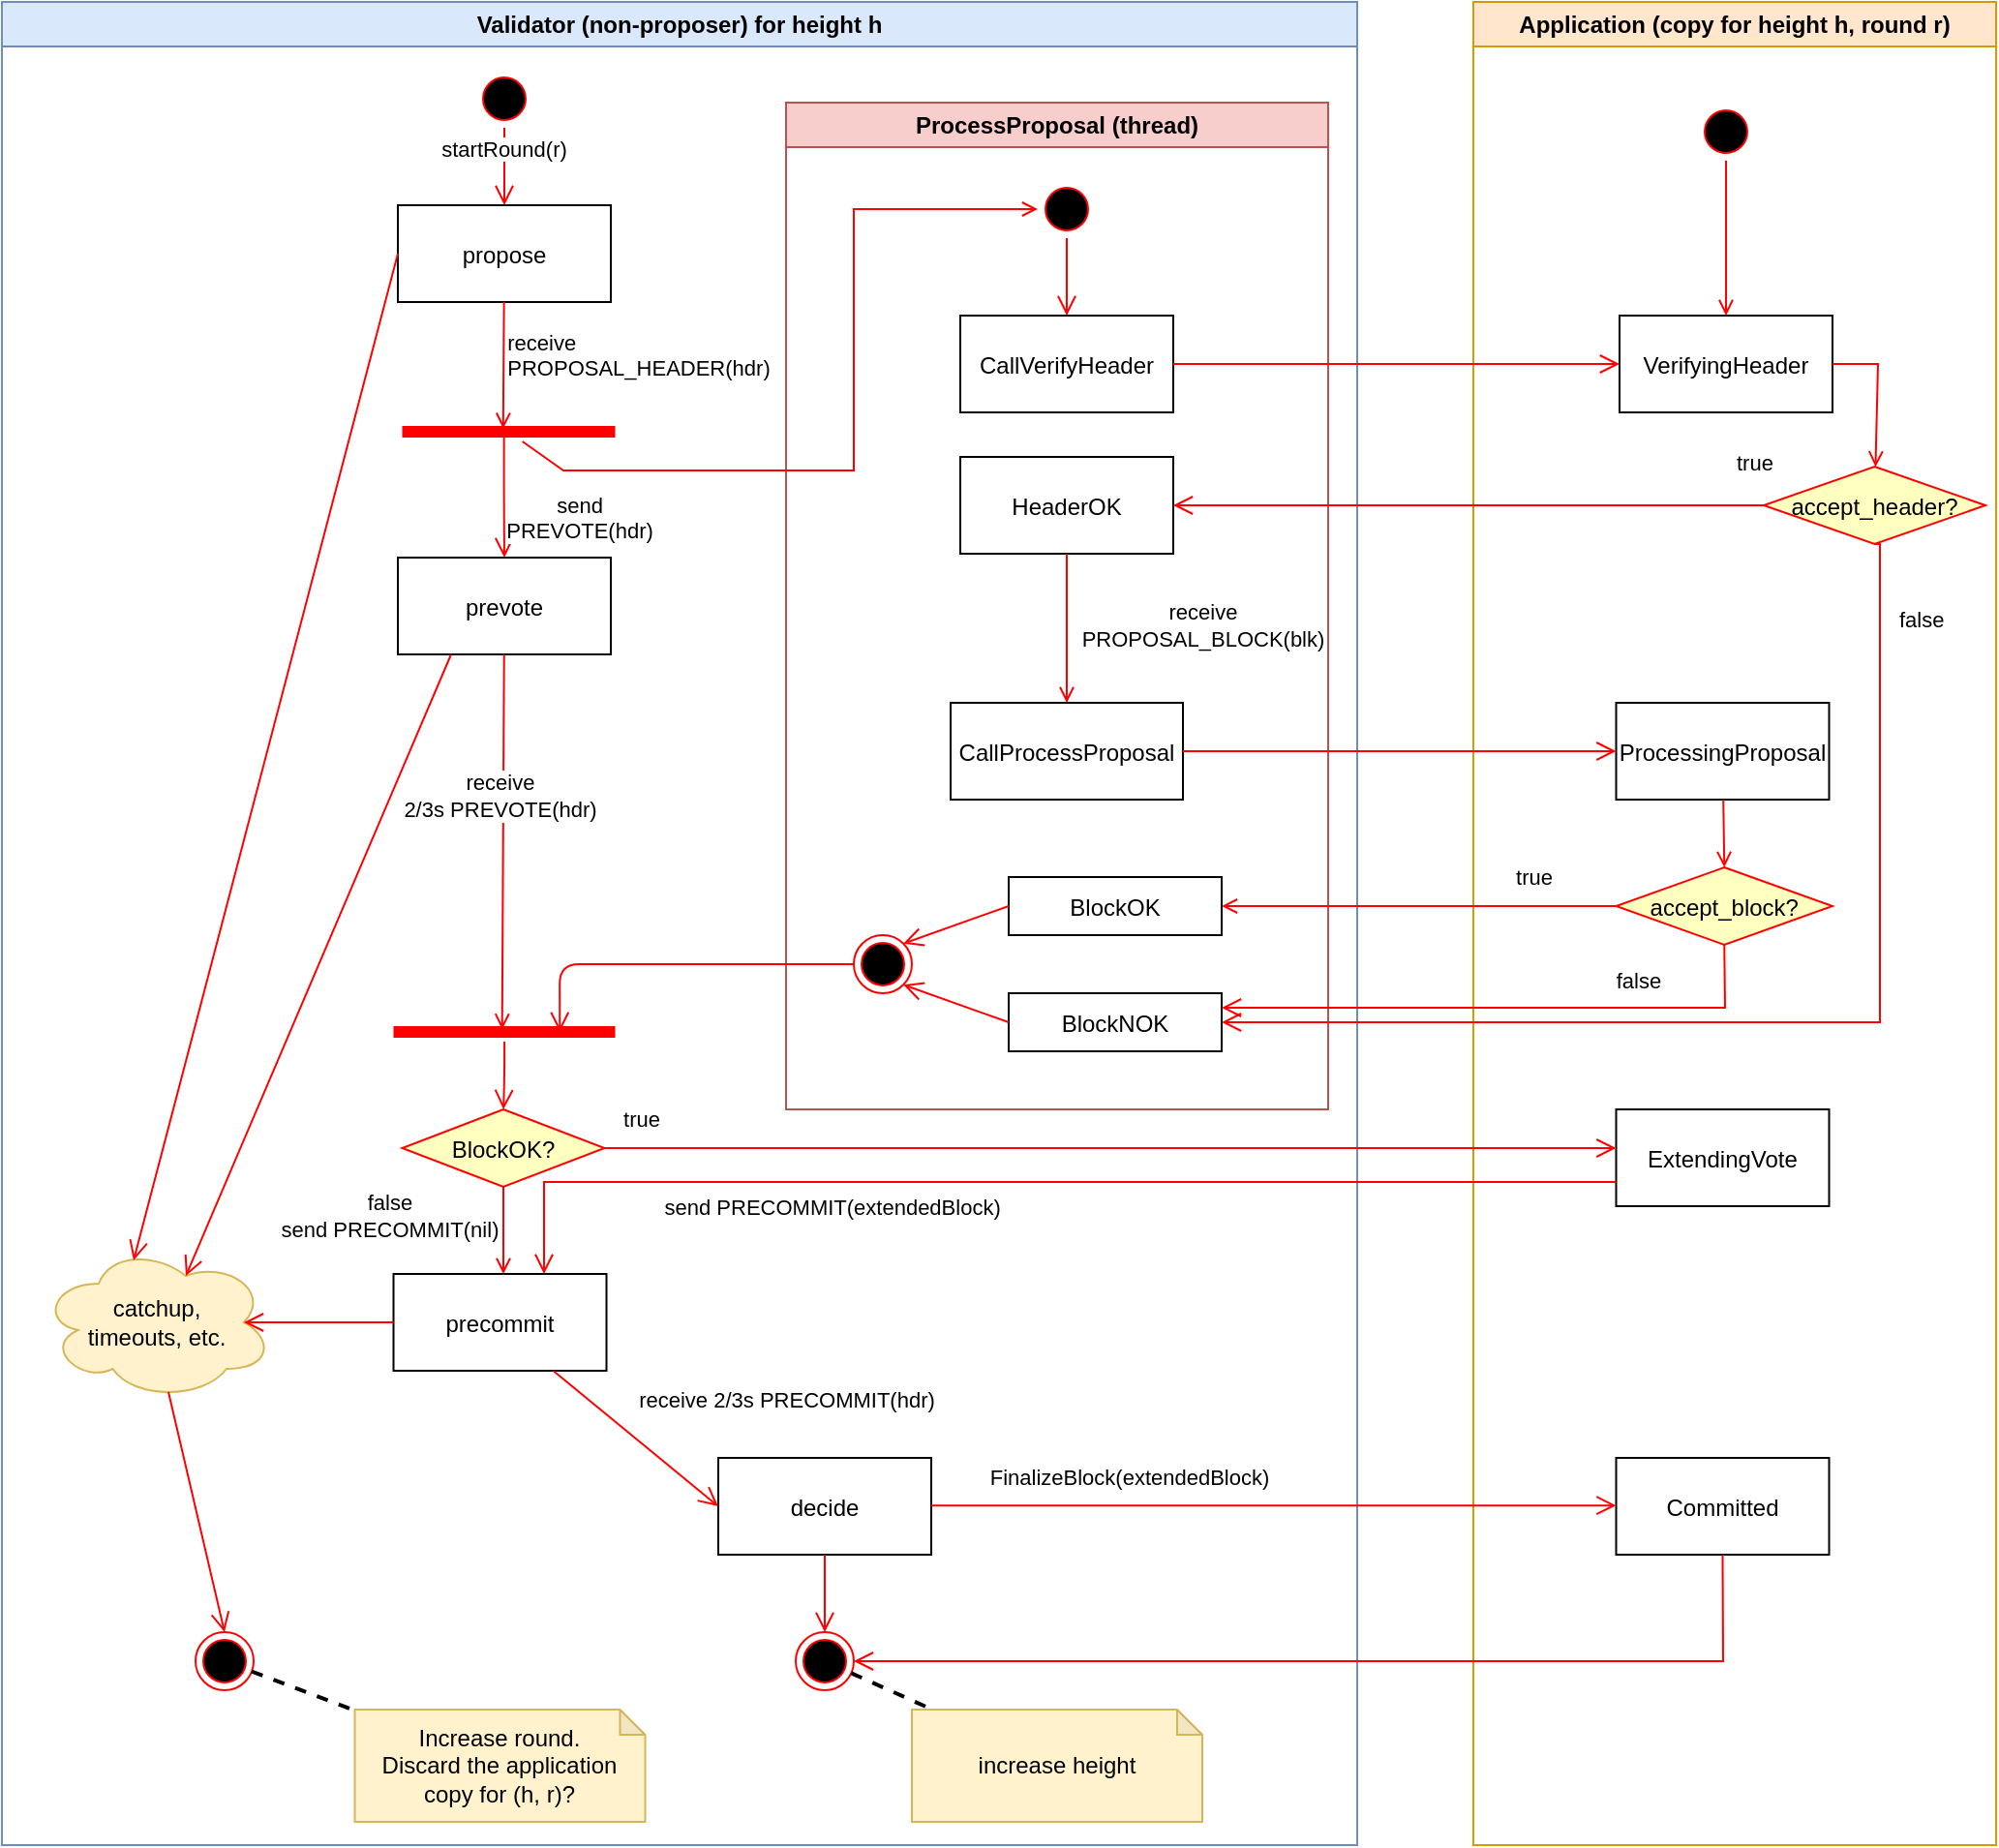 <mxfile version="14.1.8" type="device"><diagram name="Page-1" id="e7e014a7-5840-1c2e-5031-d8a46d1fe8dd"><mxGraphModel dx="788" dy="560" grid="1" gridSize="10" guides="1" tooltips="1" connect="1" arrows="1" fold="1" page="1" pageScale="1" pageWidth="1169" pageHeight="826" background="#ffffff" math="0" shadow="0"><root><mxCell id="0"/><mxCell id="1" parent="0"/><mxCell id="2" value="Validator (non-proposer) for height h" style="swimlane;whiteSpace=wrap;fillColor=#dae8fc;strokeColor=#6c8ebf;" parent="1" vertex="1"><mxGeometry x="40" y="128" width="700" height="952" as="geometry"/></mxCell><mxCell id="5" value="" style="ellipse;shape=startState;fillColor=#000000;strokeColor=#ff0000;" parent="2" vertex="1"><mxGeometry x="244.5" y="35" width="30" height="30" as="geometry"/></mxCell><mxCell id="6" value="startRound(r)" style="edgeStyle=elbowEdgeStyle;elbow=vertical;verticalAlign=bottom;endArrow=open;endSize=8;strokeColor=#FF0000;endFill=1;rounded=0" parent="2" source="5" target="7" edge="1"><mxGeometry x="244.5" y="35" as="geometry"><mxPoint x="259.5" y="105" as="targetPoint"/></mxGeometry></mxCell><mxCell id="7" value="propose" style="" parent="2" vertex="1"><mxGeometry x="204.5" y="105" width="110" height="50" as="geometry"/></mxCell><mxCell id="8" value="prevote" style="" parent="2" vertex="1"><mxGeometry x="204.5" y="287" width="110" height="50" as="geometry"/></mxCell><mxCell id="9" value="receive&#10;PROPOSAL_HEADER(hdr)" style="endArrow=open;strokeColor=#FF0000;endFill=1;rounded=0;entryX=0.474;entryY=0.34;entryDx=0;entryDy=0;entryPerimeter=0;align=left;" parent="2" source="7" target="e1XZF3cjZb3njEDGDdDx-41" edge="1"><mxGeometry x="-0.174" relative="1" as="geometry"><mxPoint x="259" y="177" as="targetPoint"/><mxPoint as="offset"/></mxGeometry></mxCell><mxCell id="10" value="precommit" style="" parent="2" vertex="1"><mxGeometry x="202.25" y="657" width="110" height="50" as="geometry"/></mxCell><mxCell id="11" value="" style="endArrow=open;strokeColor=#FF0000;endFill=1;rounded=0;entryX=0.49;entryY=0.372;entryDx=0;entryDy=0;entryPerimeter=0;" parent="2" source="8" target="e1XZF3cjZb3njEDGDdDx-43" edge="1"><mxGeometry relative="1" as="geometry"><mxPoint x="260" y="532" as="targetPoint"/></mxGeometry></mxCell><mxCell id="e1XZF3cjZb3njEDGDdDx-45" value="receive&lt;br&gt;2/3s PREVOTE(hdr)" style="edgeLabel;html=1;align=center;verticalAlign=middle;resizable=0;points=[];" vertex="1" connectable="0" parent="11"><mxGeometry x="-0.254" y="-2" relative="1" as="geometry"><mxPoint as="offset"/></mxGeometry></mxCell><mxCell id="e1XZF3cjZb3njEDGDdDx-41" value="" style="shape=line;html=1;strokeWidth=6;strokeColor=#ff0000;" vertex="1" parent="2"><mxGeometry x="206.75" y="217" width="110" height="10" as="geometry"/></mxCell><mxCell id="e1XZF3cjZb3njEDGDdDx-42" value="send&lt;br&gt;PREVOTE(hdr)" style="edgeStyle=orthogonalEdgeStyle;html=1;verticalAlign=bottom;endArrow=open;endSize=8;strokeColor=#ff0000;exitX=0.478;exitY=0.689;exitDx=0;exitDy=0;exitPerimeter=0;" edge="1" source="e1XZF3cjZb3njEDGDdDx-41" parent="2" target="8"><mxGeometry x="0.891" y="41" relative="1" as="geometry"><mxPoint x="280" y="257" as="targetPoint"/><mxPoint x="-3" y="-2" as="offset"/></mxGeometry></mxCell><mxCell id="e1XZF3cjZb3njEDGDdDx-43" value="" style="shape=line;html=1;strokeWidth=6;strokeColor=#ff0000;" vertex="1" parent="2"><mxGeometry x="202.25" y="527" width="114.5" height="10" as="geometry"/></mxCell><mxCell id="e1XZF3cjZb3njEDGDdDx-44" value="" style="edgeStyle=orthogonalEdgeStyle;html=1;verticalAlign=bottom;endArrow=open;endSize=8;strokeColor=#ff0000;" edge="1" source="e1XZF3cjZb3njEDGDdDx-43" parent="2" target="e1XZF3cjZb3njEDGDdDx-60"><mxGeometry relative="1" as="geometry"><mxPoint x="260" y="567" as="targetPoint"/></mxGeometry></mxCell><mxCell id="e1XZF3cjZb3njEDGDdDx-60" value="BlockOK?" style="rhombus;fillColor=#ffffc0;strokeColor=#ff0000;" vertex="1" parent="2"><mxGeometry x="206.75" y="572" width="104.5" height="40" as="geometry"/></mxCell><mxCell id="e1XZF3cjZb3njEDGDdDx-61" value="" style="edgeStyle=elbowEdgeStyle;elbow=horizontal;strokeColor=#FF0000;endArrow=open;endFill=1;rounded=0;exitX=0.5;exitY=1;exitDx=0;exitDy=0;" edge="1" parent="2" source="e1XZF3cjZb3njEDGDdDx-60" target="10"><mxGeometry width="100" height="100" relative="1" as="geometry"><mxPoint x="863.75" y="472" as="sourcePoint"/><mxPoint x="210" y="637" as="targetPoint"/><Array as="points"><mxPoint x="259" y="627"/></Array></mxGeometry></mxCell><mxCell id="e1XZF3cjZb3njEDGDdDx-62" value="false&lt;br&gt;send PRECOMMIT(nil)" style="edgeLabel;html=1;align=center;verticalAlign=middle;resizable=0;points=[];" vertex="1" connectable="0" parent="e1XZF3cjZb3njEDGDdDx-61"><mxGeometry x="-0.424" y="-2" relative="1" as="geometry"><mxPoint x="-57" y="1.9" as="offset"/></mxGeometry></mxCell><mxCell id="e1XZF3cjZb3njEDGDdDx-68" value="decide" style="" vertex="1" parent="2"><mxGeometry x="370" y="752" width="110" height="50" as="geometry"/></mxCell><mxCell id="e1XZF3cjZb3njEDGDdDx-69" value="" style="elbow=horizontal;verticalAlign=bottom;endArrow=open;endSize=8;strokeColor=#FF0000;endFill=1;rounded=0;exitX=0.75;exitY=1;exitDx=0;exitDy=0;entryX=0;entryY=0.5;entryDx=0;entryDy=0;" edge="1" parent="2" source="10" target="e1XZF3cjZb3njEDGDdDx-68"><mxGeometry x="-270" y="316.32" as="geometry"><mxPoint x="853.75" y="602" as="targetPoint"/><mxPoint x="321.25" y="602" as="sourcePoint"/></mxGeometry></mxCell><mxCell id="e1XZF3cjZb3njEDGDdDx-70" value="receive 2/3s PRECOMMIT(hdr)" style="edgeLabel;html=1;align=center;verticalAlign=middle;resizable=0;points=[];" vertex="1" connectable="0" parent="e1XZF3cjZb3njEDGDdDx-69"><mxGeometry relative="1" as="geometry"><mxPoint x="77.74" y="-19.9" as="offset"/></mxGeometry></mxCell><mxCell id="e1XZF3cjZb3njEDGDdDx-74" value="" style="ellipse;shape=endState;fillColor=#000000;strokeColor=#ff0000" vertex="1" parent="2"><mxGeometry x="410" y="842" width="30" height="30" as="geometry"/></mxCell><mxCell id="e1XZF3cjZb3njEDGDdDx-75" value="" style="edgeStyle=orthogonalEdgeStyle;html=1;verticalAlign=bottom;endArrow=open;endSize=8;strokeColor=#ff0000;" edge="1" parent="2" source="e1XZF3cjZb3njEDGDdDx-68" target="e1XZF3cjZb3njEDGDdDx-74"><mxGeometry relative="1" as="geometry"><mxPoint x="290.045" y="857" as="targetPoint"/><mxPoint x="451.92" y="822" as="sourcePoint"/></mxGeometry></mxCell><mxCell id="e1XZF3cjZb3njEDGDdDx-76" value="increase height" style="shape=note;whiteSpace=wrap;html=1;backgroundOutline=1;darkOpacity=0.05;align=center;size=13;fillColor=#fff2cc;strokeColor=#d6b656;" vertex="1" parent="2"><mxGeometry x="470" y="882" width="150" height="58" as="geometry"/></mxCell><mxCell id="e1XZF3cjZb3njEDGDdDx-77" value="" style="endArrow=none;dashed=1;html=1;strokeWidth=2;align=center;" edge="1" parent="2" source="e1XZF3cjZb3njEDGDdDx-74" target="e1XZF3cjZb3njEDGDdDx-76"><mxGeometry width="50" height="50" relative="1" as="geometry"><mxPoint x="410" y="932" as="sourcePoint"/><mxPoint x="460" y="882" as="targetPoint"/></mxGeometry></mxCell><mxCell id="e1XZF3cjZb3njEDGDdDx-81" value="" style="ellipse;shape=endState;fillColor=#000000;strokeColor=#ff0000" vertex="1" parent="2"><mxGeometry x="100" y="842" width="30" height="30" as="geometry"/></mxCell><mxCell id="e1XZF3cjZb3njEDGDdDx-82" value="Increase round.&lt;br&gt;Discard the application copy for (h, r)?" style="shape=note;whiteSpace=wrap;html=1;backgroundOutline=1;darkOpacity=0.05;align=center;size=13;fillColor=#fff2cc;strokeColor=#d6b656;" vertex="1" parent="2"><mxGeometry x="182.25" y="882" width="150" height="58" as="geometry"/></mxCell><mxCell id="e1XZF3cjZb3njEDGDdDx-83" value="" style="endArrow=none;dashed=1;html=1;strokeWidth=2;align=center;" edge="1" parent="2" source="e1XZF3cjZb3njEDGDdDx-81" target="e1XZF3cjZb3njEDGDdDx-82"><mxGeometry width="50" height="50" relative="1" as="geometry"><mxPoint x="448.655" y="873.207" as="sourcePoint"/><mxPoint x="490.556" y="892" as="targetPoint"/><Array as="points"/></mxGeometry></mxCell><mxCell id="e1XZF3cjZb3njEDGDdDx-84" value="catchup,&lt;br&gt;timeouts, etc." style="ellipse;shape=cloud;whiteSpace=wrap;html=1;align=center;fillColor=#fff2cc;strokeColor=#d6b656;" vertex="1" parent="2"><mxGeometry x="20" y="642" width="120" height="80" as="geometry"/></mxCell><mxCell id="e1XZF3cjZb3njEDGDdDx-85" value="" style="elbow=horizontal;verticalAlign=bottom;endArrow=open;endSize=8;strokeColor=#FF0000;endFill=1;rounded=0;entryX=0.4;entryY=0.1;entryDx=0;entryDy=0;entryPerimeter=0;exitX=0;exitY=0.5;exitDx=0;exitDy=0;" edge="1" parent="2" source="7" target="e1XZF3cjZb3njEDGDdDx-84"><mxGeometry x="30" y="-88" as="geometry"><mxPoint x="855.5" y="197" as="targetPoint"/><mxPoint x="625" y="197" as="sourcePoint"/></mxGeometry></mxCell><mxCell id="e1XZF3cjZb3njEDGDdDx-86" value="" style="elbow=horizontal;verticalAlign=bottom;endArrow=open;endSize=8;strokeColor=#FF0000;endFill=1;rounded=0;entryX=0.625;entryY=0.2;entryDx=0;entryDy=0;entryPerimeter=0;exitX=0.25;exitY=1;exitDx=0;exitDy=0;" edge="1" parent="2" source="8" target="e1XZF3cjZb3njEDGDdDx-84"><mxGeometry x="10" y="-206" as="geometry"><mxPoint x="70" y="652.559" as="targetPoint"/><mxPoint x="214.5" y="140" as="sourcePoint"/></mxGeometry></mxCell><mxCell id="e1XZF3cjZb3njEDGDdDx-87" value="" style="edgeStyle=elbowEdgeStyle;elbow=horizontal;verticalAlign=bottom;endArrow=open;endSize=8;strokeColor=#FF0000;endFill=1;rounded=0;entryX=0.875;entryY=0.5;entryDx=0;entryDy=0;entryPerimeter=0;" edge="1" parent="2" source="10" target="e1XZF3cjZb3njEDGDdDx-84"><mxGeometry x="-10" y="-324" as="geometry"><mxPoint x="95" y="668" as="targetPoint"/><mxPoint x="214.5" y="322" as="sourcePoint"/><Array as="points"><mxPoint x="150" y="682"/><mxPoint x="95" y="502"/></Array></mxGeometry></mxCell><mxCell id="e1XZF3cjZb3njEDGDdDx-88" value="" style="elbow=horizontal;verticalAlign=bottom;endArrow=open;endSize=8;strokeColor=#FF0000;endFill=1;rounded=0;entryX=0.5;entryY=0;entryDx=0;entryDy=0;exitX=0.55;exitY=0.95;exitDx=0;exitDy=0;exitPerimeter=0;" edge="1" parent="2" source="e1XZF3cjZb3njEDGDdDx-84" target="e1XZF3cjZb3njEDGDdDx-81"><mxGeometry x="-30" y="-442" as="geometry"><mxPoint x="125" y="692" as="targetPoint"/><mxPoint x="212.25" y="692" as="sourcePoint"/></mxGeometry></mxCell><mxCell id="18" value="CallProcessProposal" style="" parent="2" vertex="1"><mxGeometry x="490" y="362" width="120" height="50" as="geometry"/></mxCell><mxCell id="3" value="ProcessProposal (thread)" style="swimlane;whiteSpace=wrap;swimlaneFillColor=none;fillColor=#f8cecc;strokeColor=#b85450;" parent="1" vertex="1"><mxGeometry x="445" y="180" width="280" height="520" as="geometry"/></mxCell><mxCell id="13" value="" style="ellipse;shape=startState;fillColor=#000000;strokeColor=#ff0000;" parent="3" vertex="1"><mxGeometry x="130" y="40" width="30" height="30" as="geometry"/></mxCell><mxCell id="14" value="" style="edgeStyle=elbowEdgeStyle;elbow=horizontal;verticalAlign=bottom;endArrow=open;endSize=8;strokeColor=#FF0000;endFill=1;rounded=0" parent="3" source="13" target="15" edge="1"><mxGeometry x="40" y="20" as="geometry"><mxPoint x="55" y="90" as="targetPoint"/></mxGeometry></mxCell><mxCell id="15" value="CallVerifyHeader" style="" parent="3" vertex="1"><mxGeometry x="90" y="110" width="110" height="50" as="geometry"/></mxCell><mxCell id="16" value="HeaderOK" style="" parent="3" vertex="1"><mxGeometry x="90" y="183" width="110" height="50" as="geometry"/></mxCell><mxCell id="30" value="BlockNOK" style="" parent="3" vertex="1"><mxGeometry x="115" y="460" width="110" height="30" as="geometry"/></mxCell><mxCell id="e1XZF3cjZb3njEDGDdDx-47" value="BlockOK" style="" vertex="1" parent="3"><mxGeometry x="115" y="400" width="110" height="30" as="geometry"/></mxCell><mxCell id="38" value="" style="ellipse;shape=endState;fillColor=#000000;strokeColor=#ff0000" parent="3" vertex="1"><mxGeometry x="35" y="430" width="30" height="30" as="geometry"/></mxCell><mxCell id="e1XZF3cjZb3njEDGDdDx-57" value="" style="html=1;verticalAlign=bottom;endArrow=open;endSize=8;strokeColor=#ff0000;exitX=0;exitY=0.5;exitDx=0;exitDy=0;entryX=1;entryY=0;entryDx=0;entryDy=0;" edge="1" parent="3" source="e1XZF3cjZb3njEDGDdDx-47" target="38"><mxGeometry relative="1" as="geometry"><mxPoint x="-155" y="410" as="targetPoint"/><mxPoint x="-155.448" y="390" as="sourcePoint"/></mxGeometry></mxCell><mxCell id="e1XZF3cjZb3njEDGDdDx-58" value="" style="html=1;verticalAlign=bottom;endArrow=open;endSize=8;strokeColor=#ff0000;exitX=0;exitY=0.5;exitDx=0;exitDy=0;entryX=1;entryY=1;entryDx=0;entryDy=0;" edge="1" parent="3" source="30" target="38"><mxGeometry relative="1" as="geometry"><mxPoint x="60" y="440" as="targetPoint"/><mxPoint x="125" y="425" as="sourcePoint"/></mxGeometry></mxCell><mxCell id="4" value="Application (copy for height h, round r)" style="swimlane;whiteSpace=wrap;fillColor=#ffe6cc;strokeColor=#d79b00;" parent="1" vertex="1"><mxGeometry x="800" y="128" width="270" height="952" as="geometry"/></mxCell><mxCell id="33" value="VerifyingHeader" style="" parent="4" vertex="1"><mxGeometry x="75.5" y="162" width="110" height="50" as="geometry"/></mxCell><mxCell id="37" value="" style="edgeStyle=none;strokeColor=#FF0000;endArrow=open;endFill=1;rounded=0;" parent="4" target="33" edge="1" source="e1XZF3cjZb3njEDGDdDx-46"><mxGeometry width="100" height="100" relative="1" as="geometry"><mxPoint x="-30" y="429.5" as="sourcePoint"/><mxPoint x="90" y="429.5" as="targetPoint"/></mxGeometry></mxCell><mxCell id="e1XZF3cjZb3njEDGDdDx-46" value="" style="ellipse;shape=startState;fillColor=#000000;strokeColor=#ff0000;" vertex="1" parent="4"><mxGeometry x="115.5" y="52" width="30" height="30" as="geometry"/></mxCell><mxCell id="21" value="accept_header?" style="rhombus;fillColor=#ffffc0;strokeColor=#ff0000;" parent="4" vertex="1"><mxGeometry x="150" y="240" width="114.5" height="40" as="geometry"/></mxCell><mxCell id="24" value="" style="endArrow=open;strokeColor=#FF0000;endFill=1;rounded=0;exitX=1;exitY=0.5;exitDx=0;exitDy=0;" parent="4" source="33" target="21" edge="1"><mxGeometry relative="1" as="geometry"><Array as="points"><mxPoint x="209" y="187"/></Array></mxGeometry></mxCell><mxCell id="e1XZF3cjZb3njEDGDdDx-49" value="ProcessingProposal" style="" vertex="1" parent="4"><mxGeometry x="73.75" y="362" width="110" height="50" as="geometry"/></mxCell><mxCell id="e1XZF3cjZb3njEDGDdDx-52" value="accept_block?" style="rhombus;fillColor=#ffffc0;strokeColor=#ff0000;" vertex="1" parent="4"><mxGeometry x="73.75" y="447" width="111.75" height="40" as="geometry"/></mxCell><mxCell id="e1XZF3cjZb3njEDGDdDx-53" value="" style="endArrow=open;strokeColor=#FF0000;endFill=1;rounded=0;entryX=0.5;entryY=0;entryDx=0;entryDy=0;" edge="1" parent="4" source="e1XZF3cjZb3njEDGDdDx-49" target="e1XZF3cjZb3njEDGDdDx-52"><mxGeometry relative="1" as="geometry"><mxPoint x="157.5" y="402" as="sourcePoint"/><mxPoint x="184.59" y="455.13" as="targetPoint"/><Array as="points"/></mxGeometry></mxCell><mxCell id="e1XZF3cjZb3njEDGDdDx-63" value="ExtendingVote" style="" vertex="1" parent="4"><mxGeometry x="73.75" y="572" width="110" height="50" as="geometry"/></mxCell><mxCell id="e1XZF3cjZb3njEDGDdDx-71" value="Committed" style="" vertex="1" parent="4"><mxGeometry x="73.75" y="752" width="110" height="50" as="geometry"/></mxCell><mxCell id="23" value="false" style="edgeStyle=elbowEdgeStyle;elbow=horizontal;align=left;verticalAlign=top;endArrow=open;endSize=8;strokeColor=#FF0000;endFill=1;rounded=0;exitX=0.5;exitY=1;exitDx=0;exitDy=0;" parent="1" source="21" target="30" edge="1"><mxGeometry x="-0.903" y="8" relative="1" as="geometry"><mxPoint x="635" y="485" as="targetPoint"/><Array as="points"><mxPoint x="1010" y="540"/><mxPoint x="937" y="470"/></Array><mxPoint as="offset"/></mxGeometry></mxCell><mxCell id="22" value="true" style="elbow=horizontal;align=left;verticalAlign=bottom;endArrow=open;endSize=8;strokeColor=#FF0000;exitX=0;exitY=0.5;endFill=1;rounded=0;exitDx=0;exitDy=0;entryX=1;entryY=0.5;entryDx=0;entryDy=0;" parent="1" source="21" target="16" edge="1"><mxGeometry x="-0.896" y="-13" relative="1" as="geometry"><mxPoint x="580" y="390" as="targetPoint"/><mxPoint as="offset"/></mxGeometry></mxCell><mxCell id="e1XZF3cjZb3njEDGDdDx-50" value="" style="edgeStyle=elbowEdgeStyle;elbow=horizontal;verticalAlign=bottom;endArrow=open;endSize=8;strokeColor=#FF0000;endFill=1;rounded=0;entryX=0;entryY=0.5;entryDx=0;entryDy=0;exitX=1;exitY=0.5;exitDx=0;exitDy=0;" edge="1" parent="1" source="15" target="33"><mxGeometry x="50" y="30" as="geometry"><mxPoint x="529.69" y="300" as="targetPoint"/><mxPoint x="530" y="260" as="sourcePoint"/></mxGeometry></mxCell><mxCell id="e1XZF3cjZb3njEDGDdDx-51" value="" style="edgeStyle=elbowEdgeStyle;elbow=horizontal;verticalAlign=bottom;endArrow=open;endSize=8;strokeColor=#FF0000;endFill=1;rounded=0;" edge="1" parent="1" source="18" target="e1XZF3cjZb3njEDGDdDx-49"><mxGeometry x="50" y="209.66" as="geometry"><mxPoint x="800" y="494.66" as="targetPoint"/><mxPoint x="575" y="494.66" as="sourcePoint"/></mxGeometry></mxCell><mxCell id="41" value="" style="edgeStyle=elbowEdgeStyle;elbow=horizontal;strokeColor=#FF0000;endArrow=open;endFill=1;rounded=0;exitX=0;exitY=0.5;exitDx=0;exitDy=0;entryX=1;entryY=0.5;entryDx=0;entryDy=0;" parent="1" source="e1XZF3cjZb3njEDGDdDx-52" target="e1XZF3cjZb3njEDGDdDx-47" edge="1"><mxGeometry width="100" height="100" relative="1" as="geometry"><mxPoint x="505" y="660" as="sourcePoint"/><mxPoint x="700" y="600" as="targetPoint"/><Array as="points"><mxPoint x="690" y="590"/></Array></mxGeometry></mxCell><mxCell id="e1XZF3cjZb3njEDGDdDx-55" value="true" style="edgeLabel;html=1;align=center;verticalAlign=middle;resizable=0;points=[];" vertex="1" connectable="0" parent="41"><mxGeometry x="-0.424" y="-2" relative="1" as="geometry"><mxPoint x="15.18" y="-13" as="offset"/></mxGeometry></mxCell><mxCell id="e1XZF3cjZb3njEDGDdDx-54" value="false" style="edgeStyle=elbowEdgeStyle;elbow=horizontal;align=left;verticalAlign=top;endArrow=open;endSize=8;strokeColor=#FF0000;endFill=1;rounded=0;exitX=0.5;exitY=1;exitDx=0;exitDy=0;entryX=1;entryY=0.25;entryDx=0;entryDy=0;" edge="1" parent="1" source="e1XZF3cjZb3njEDGDdDx-52" target="30"><mxGeometry x="-0.379" y="-27" relative="1" as="geometry"><mxPoint x="680" y="665" as="targetPoint"/><mxPoint x="946.75" y="418.0" as="sourcePoint"/><Array as="points"><mxPoint x="930" y="630"/></Array><mxPoint as="offset"/></mxGeometry></mxCell><mxCell id="e1XZF3cjZb3njEDGDdDx-56" value="" style="endArrow=open;strokeColor=#FF0000;endFill=1;rounded=0;entryX=0;entryY=0.5;entryDx=0;entryDy=0;" edge="1" parent="1" source="e1XZF3cjZb3njEDGDdDx-41" target="13"><mxGeometry relative="1" as="geometry"><mxPoint x="336.117" y="640" as="sourcePoint"/><mxPoint x="551.133" y="530" as="targetPoint"/><Array as="points"><mxPoint x="330" y="370"/><mxPoint x="420" y="370"/><mxPoint x="480" y="370"/><mxPoint x="480" y="235"/></Array></mxGeometry></mxCell><mxCell id="e1XZF3cjZb3njEDGDdDx-59" value="" style="edgeStyle=orthogonalEdgeStyle;html=1;verticalAlign=bottom;endArrow=open;endSize=8;strokeColor=#ff0000;exitX=0;exitY=0.5;exitDx=0;exitDy=0;entryX=0.75;entryY=0.5;entryDx=0;entryDy=0;entryPerimeter=0;" edge="1" parent="1" source="38" target="e1XZF3cjZb3njEDGDdDx-43"><mxGeometry relative="1" as="geometry"><mxPoint x="505" y="620" as="targetPoint"/><mxPoint x="570" y="605" as="sourcePoint"/></mxGeometry></mxCell><mxCell id="e1XZF3cjZb3njEDGDdDx-64" value="" style="edgeStyle=elbowEdgeStyle;elbow=horizontal;verticalAlign=bottom;endArrow=open;endSize=8;strokeColor=#FF0000;endFill=1;rounded=0;" edge="1" parent="1" source="e1XZF3cjZb3njEDGDdDx-60" target="e1XZF3cjZb3njEDGDdDx-63"><mxGeometry x="-250" y="434.32" as="geometry"><mxPoint x="575.5" y="719.66" as="targetPoint"/><mxPoint x="350" y="719.66" as="sourcePoint"/><Array as="points"><mxPoint x="650" y="720"/></Array></mxGeometry></mxCell><mxCell id="e1XZF3cjZb3njEDGDdDx-65" value="true" style="edgeLabel;html=1;align=center;verticalAlign=middle;resizable=0;points=[];" vertex="1" connectable="0" parent="e1XZF3cjZb3njEDGDdDx-64"><mxGeometry relative="1" as="geometry"><mxPoint x="-243" y="-15" as="offset"/></mxGeometry></mxCell><mxCell id="e1XZF3cjZb3njEDGDdDx-66" value="send PRECOMMIT(extendedBlock)" style="edgeStyle=elbowEdgeStyle;elbow=horizontal;align=left;verticalAlign=top;endArrow=open;endSize=8;strokeColor=#FF0000;endFill=1;rounded=0;exitX=0;exitY=0.75;exitDx=0;exitDy=0;" edge="1" parent="1" source="e1XZF3cjZb3njEDGDdDx-63" target="10"><mxGeometry x="0.642" relative="1" as="geometry"><mxPoint x="310" y="767" as="targetPoint"/><mxPoint x="647.25" y="520.0" as="sourcePoint"/><Array as="points"><mxPoint x="320" y="770"/><mxPoint x="330" y="738"/><mxPoint x="650" y="652"/><mxPoint x="577" y="582"/></Array><mxPoint as="offset"/></mxGeometry></mxCell><mxCell id="e1XZF3cjZb3njEDGDdDx-72" value="" style="edgeStyle=elbowEdgeStyle;elbow=horizontal;verticalAlign=bottom;endArrow=open;endSize=8;strokeColor=#FF0000;endFill=1;rounded=0;" edge="1" parent="1" source="e1XZF3cjZb3njEDGDdDx-68" target="e1XZF3cjZb3njEDGDdDx-71"><mxGeometry x="-81.25" y="618.9" as="geometry"><mxPoint x="880" y="905" as="targetPoint"/><mxPoint x="510" y="904.58" as="sourcePoint"/><Array as="points"><mxPoint x="818.75" y="904.58"/></Array></mxGeometry></mxCell><mxCell id="e1XZF3cjZb3njEDGDdDx-73" value="FinalizeBlock(extendedBlock)" style="edgeLabel;html=1;align=center;verticalAlign=middle;resizable=0;points=[];" vertex="1" connectable="0" parent="e1XZF3cjZb3njEDGDdDx-72"><mxGeometry relative="1" as="geometry"><mxPoint x="-75" y="-15" as="offset"/></mxGeometry></mxCell><mxCell id="e1XZF3cjZb3njEDGDdDx-79" value="" style="edgeStyle=elbowEdgeStyle;elbow=horizontal;verticalAlign=bottom;endArrow=open;endSize=8;strokeColor=#FF0000;endFill=1;rounded=0;exitX=0.5;exitY=1;exitDx=0;exitDy=0;" edge="1" parent="1" source="e1XZF3cjZb3njEDGDdDx-71" target="e1XZF3cjZb3njEDGDdDx-74"><mxGeometry x="-71.25" y="628.9" as="geometry"><mxPoint x="883.75" y="914.58" as="targetPoint"/><mxPoint x="929" y="940" as="sourcePoint"/><Array as="points"><mxPoint x="929" y="960"/></Array></mxGeometry></mxCell><mxCell id="19" value="" style="endArrow=open;strokeColor=#FF0000;endFill=1;rounded=0;exitX=0.5;exitY=1;exitDx=0;exitDy=0;entryX=0.5;entryY=0;entryDx=0;entryDy=0;" parent="1" source="16" target="18" edge="1"><mxGeometry relative="1" as="geometry"><mxPoint x="519.66" y="416.5" as="sourcePoint"/><mxPoint x="520" y="470" as="targetPoint"/></mxGeometry></mxCell><mxCell id="e1XZF3cjZb3njEDGDdDx-48" value="receive&lt;br&gt;PROPOSAL_BLOCK(blk)" style="edgeLabel;html=1;align=center;verticalAlign=middle;resizable=0;points=[];" vertex="1" connectable="0" parent="19"><mxGeometry x="-0.285" relative="1" as="geometry"><mxPoint x="70" y="9.5" as="offset"/></mxGeometry></mxCell></root></mxGraphModel></diagram></mxfile>